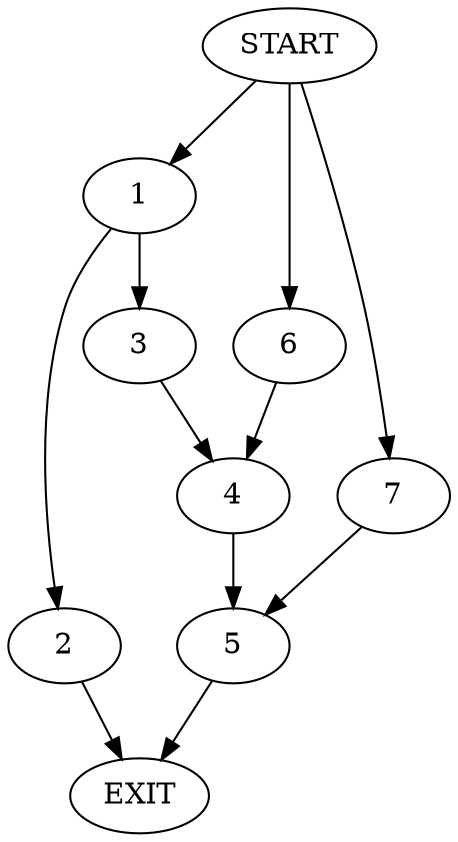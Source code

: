 digraph {
0 [label="START"]
8 [label="EXIT"]
0 -> 1
1 -> 2
1 -> 3
3 -> 4
2 -> 8
4 -> 5
0 -> 6
6 -> 4
5 -> 8
0 -> 7
7 -> 5
}
